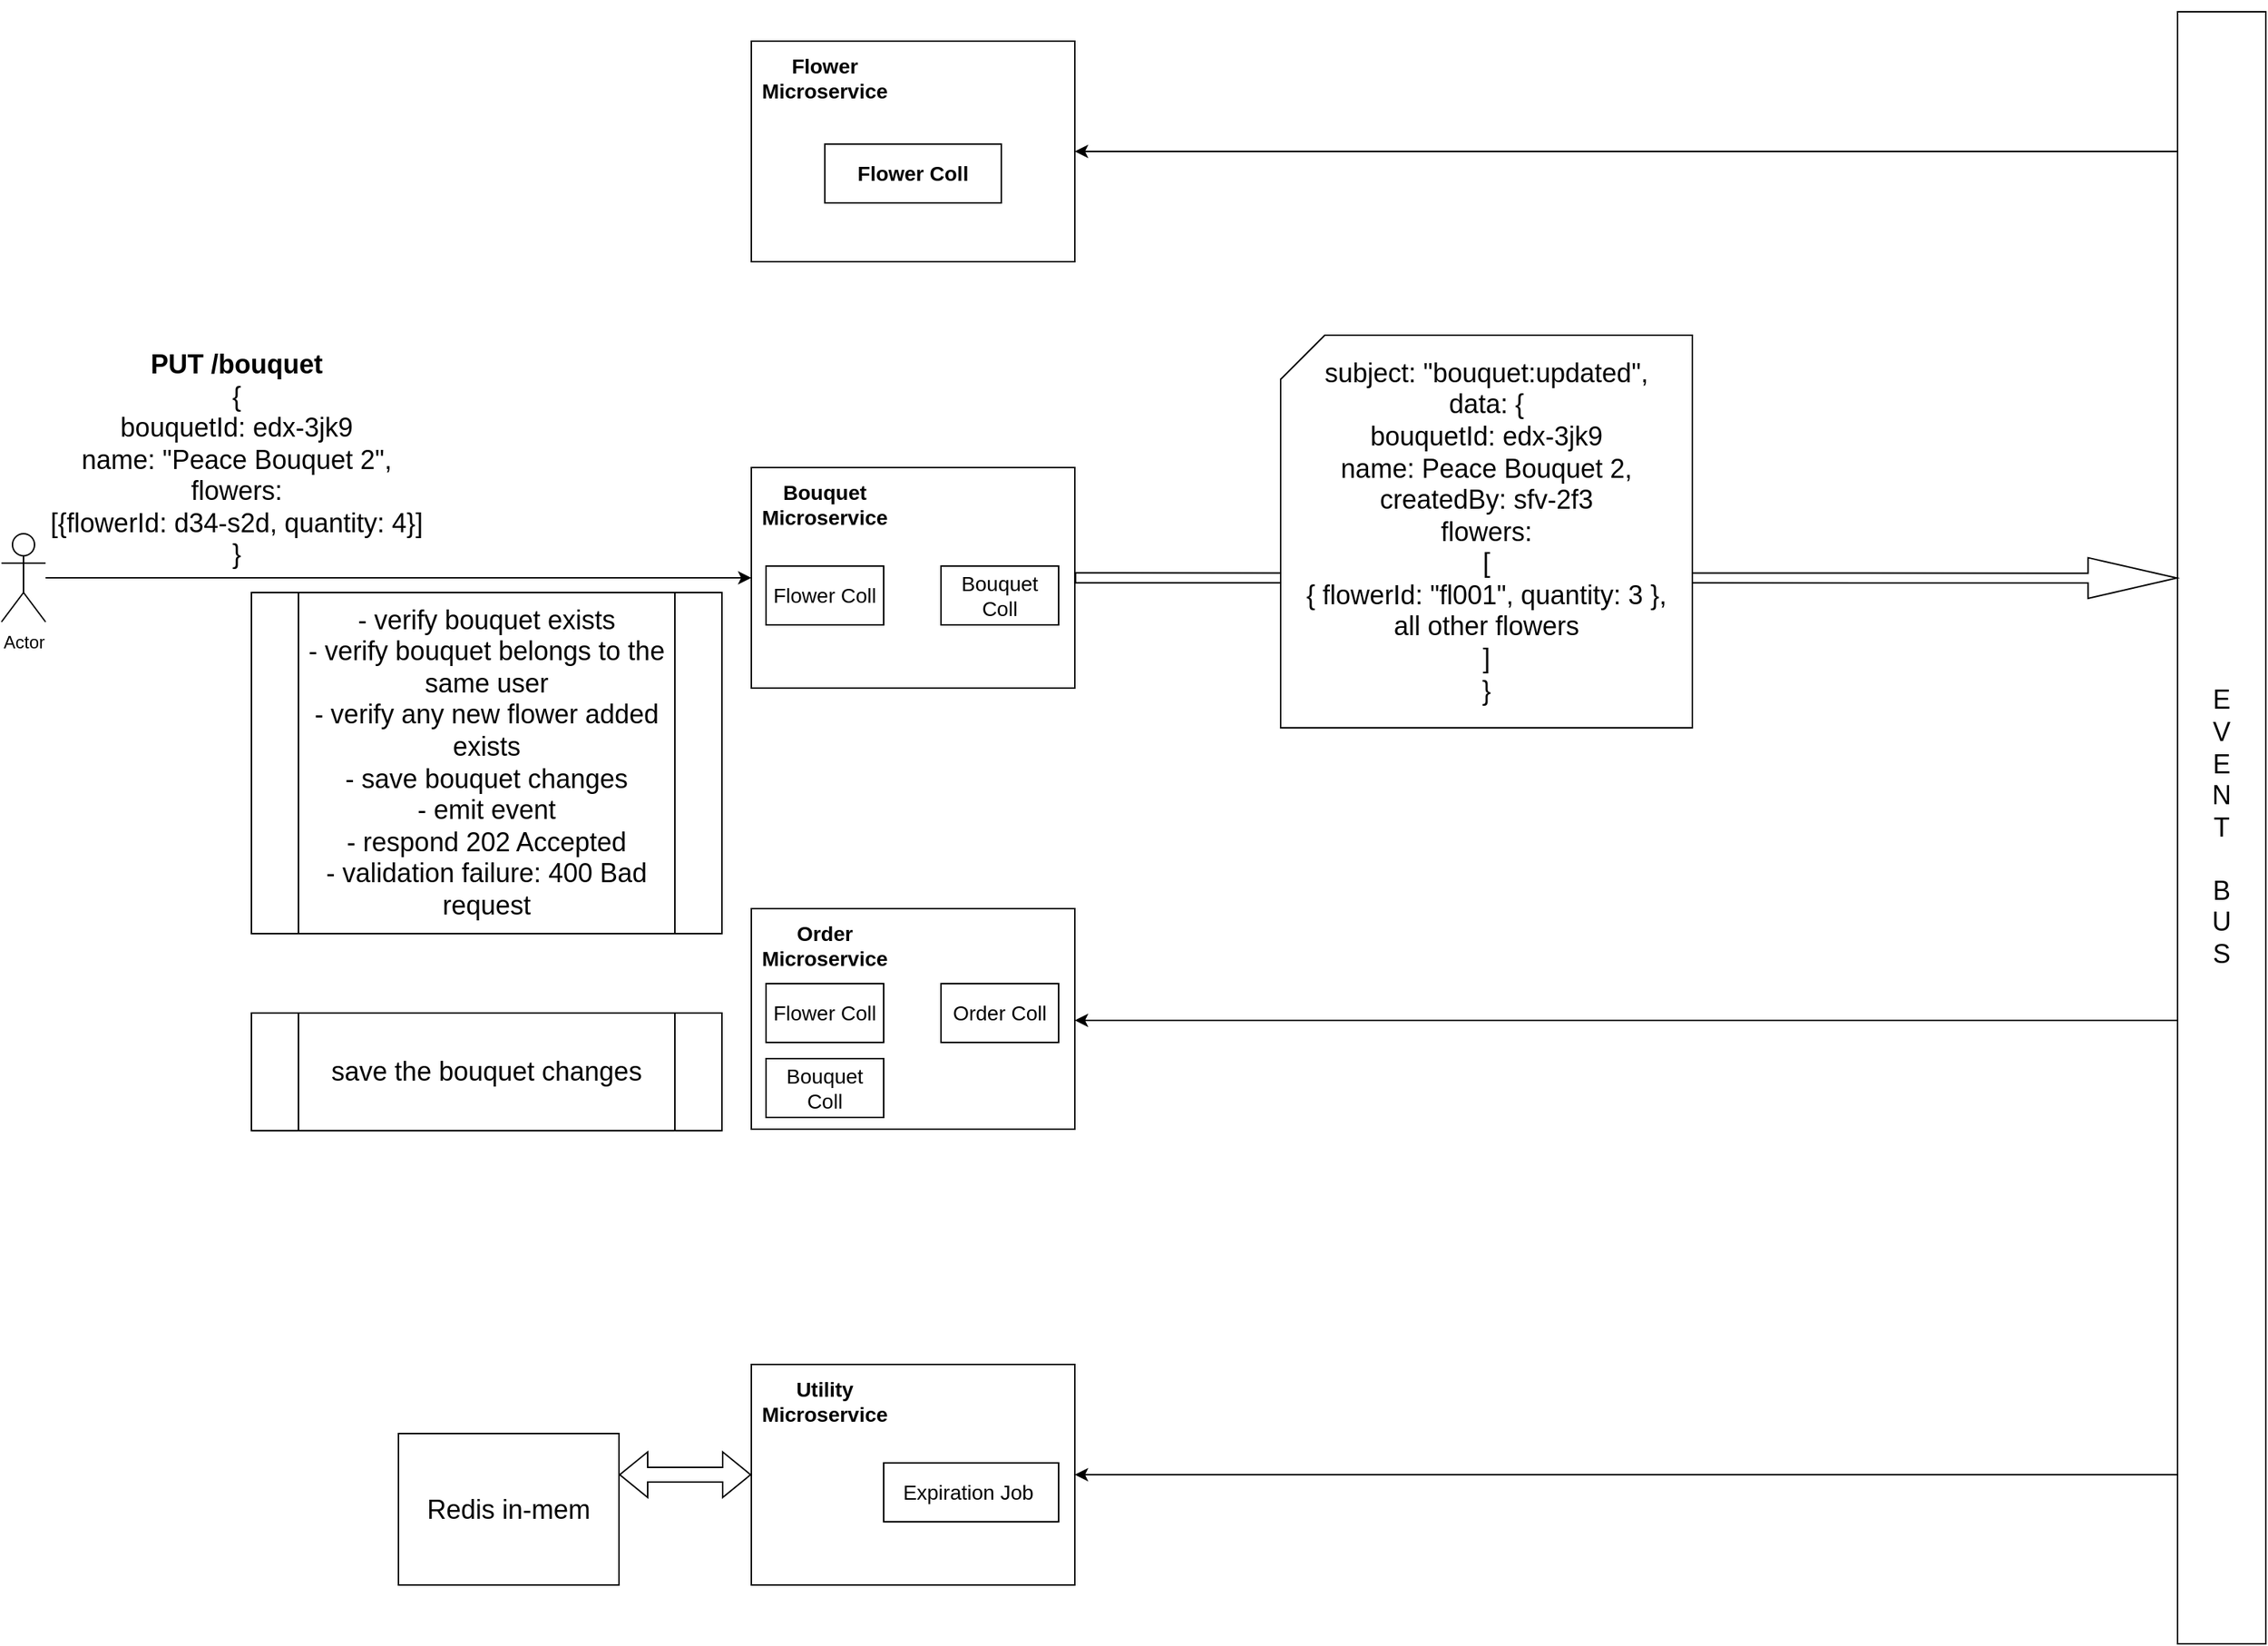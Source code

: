 <mxfile version="19.0.3" type="device"><diagram id="z9EzCmLXQSxuZ-4Axso4" name="Page-1"><mxGraphModel dx="1720" dy="2487" grid="1" gridSize="10" guides="1" tooltips="1" connect="1" arrows="1" fold="1" page="1" pageScale="1" pageWidth="1654" pageHeight="1169" math="0" shadow="0"><root><mxCell id="0"/><mxCell id="1" parent="0"/><mxCell id="CZBQ9HR7Dfr9N-4URWu_-20" style="edgeStyle=orthogonalEdgeStyle;rounded=0;orthogonalLoop=1;jettySize=auto;html=1;entryX=0;entryY=0.5;entryDx=0;entryDy=0;fontSize=12;" parent="1" source="CZBQ9HR7Dfr9N-4URWu_-1" target="CZBQ9HR7Dfr9N-4URWu_-5" edge="1"><mxGeometry relative="1" as="geometry"/></mxCell><mxCell id="CZBQ9HR7Dfr9N-4URWu_-1" value="Actor" style="shape=umlActor;verticalLabelPosition=bottom;verticalAlign=top;html=1;outlineConnect=0;" parent="1" vertex="1"><mxGeometry x="30" y="-785" width="30" height="60" as="geometry"/></mxCell><mxCell id="CZBQ9HR7Dfr9N-4URWu_-2" value="" style="rounded=0;whiteSpace=wrap;html=1;align=center;" parent="1" vertex="1"><mxGeometry x="540" y="-1120" width="220" height="150" as="geometry"/></mxCell><mxCell id="CZBQ9HR7Dfr9N-4URWu_-3" value="&lt;b&gt;&lt;font style=&quot;font-size: 14px;&quot;&gt;Flower Microservice&lt;/font&gt;&lt;/b&gt;" style="text;html=1;strokeColor=none;fillColor=none;align=center;verticalAlign=middle;whiteSpace=wrap;rounded=0;" parent="1" vertex="1"><mxGeometry x="560" y="-1110" width="60" height="30" as="geometry"/></mxCell><mxCell id="CZBQ9HR7Dfr9N-4URWu_-4" value="&lt;b&gt;&lt;font style=&quot;font-size: 14px;&quot;&gt;Flower Coll&lt;/font&gt;&lt;/b&gt;" style="rounded=0;whiteSpace=wrap;html=1;" parent="1" vertex="1"><mxGeometry x="590" y="-1050" width="120" height="40" as="geometry"/></mxCell><mxCell id="CZBQ9HR7Dfr9N-4URWu_-5" value="" style="rounded=0;whiteSpace=wrap;html=1;align=center;" parent="1" vertex="1"><mxGeometry x="540" y="-830" width="220" height="150" as="geometry"/></mxCell><mxCell id="CZBQ9HR7Dfr9N-4URWu_-6" value="&lt;b&gt;&lt;font style=&quot;font-size: 14px;&quot;&gt;Bouquet Microservice&lt;/font&gt;&lt;/b&gt;" style="text;html=1;strokeColor=none;fillColor=none;align=center;verticalAlign=middle;whiteSpace=wrap;rounded=0;" parent="1" vertex="1"><mxGeometry x="560" y="-820" width="60" height="30" as="geometry"/></mxCell><mxCell id="CZBQ9HR7Dfr9N-4URWu_-7" value="&lt;font style=&quot;font-size: 14px;&quot;&gt;Flower Coll&lt;/font&gt;" style="rounded=0;whiteSpace=wrap;html=1;" parent="1" vertex="1"><mxGeometry x="550" y="-763" width="80" height="40" as="geometry"/></mxCell><mxCell id="CZBQ9HR7Dfr9N-4URWu_-8" value="&lt;font style=&quot;font-size: 14px;&quot;&gt;Bouquet Coll&lt;/font&gt;" style="rounded=0;whiteSpace=wrap;html=1;" parent="1" vertex="1"><mxGeometry x="669" y="-763" width="80" height="40" as="geometry"/></mxCell><mxCell id="CZBQ9HR7Dfr9N-4URWu_-9" value="" style="rounded=0;whiteSpace=wrap;html=1;align=center;" parent="1" vertex="1"><mxGeometry x="540" y="-530" width="220" height="150" as="geometry"/></mxCell><mxCell id="CZBQ9HR7Dfr9N-4URWu_-10" value="&lt;font style=&quot;font-size: 14px;&quot;&gt;&lt;b&gt;Order&lt;br&gt;Microservice&lt;/b&gt;&lt;/font&gt;" style="text;html=1;strokeColor=none;fillColor=none;align=center;verticalAlign=middle;whiteSpace=wrap;rounded=0;" parent="1" vertex="1"><mxGeometry x="560" y="-520" width="60" height="30" as="geometry"/></mxCell><mxCell id="CZBQ9HR7Dfr9N-4URWu_-11" value="&lt;font style=&quot;font-size: 14px;&quot;&gt;Flower Coll&lt;/font&gt;" style="rounded=0;whiteSpace=wrap;html=1;" parent="1" vertex="1"><mxGeometry x="550" y="-479" width="80" height="40" as="geometry"/></mxCell><mxCell id="CZBQ9HR7Dfr9N-4URWu_-12" value="&lt;font style=&quot;font-size: 14px;&quot;&gt;Order Coll&lt;/font&gt;" style="rounded=0;whiteSpace=wrap;html=1;" parent="1" vertex="1"><mxGeometry x="669" y="-479" width="80" height="40" as="geometry"/></mxCell><mxCell id="CZBQ9HR7Dfr9N-4URWu_-13" value="" style="rounded=0;whiteSpace=wrap;html=1;align=center;" parent="1" vertex="1"><mxGeometry x="540" y="-220" width="220" height="150" as="geometry"/></mxCell><mxCell id="CZBQ9HR7Dfr9N-4URWu_-14" value="&lt;b&gt;&lt;font style=&quot;font-size: 14px;&quot;&gt;Utility&lt;br&gt;Microservice&lt;/font&gt;&lt;/b&gt;" style="text;html=1;strokeColor=none;fillColor=none;align=center;verticalAlign=middle;whiteSpace=wrap;rounded=0;" parent="1" vertex="1"><mxGeometry x="560" y="-210" width="60" height="30" as="geometry"/></mxCell><mxCell id="CZBQ9HR7Dfr9N-4URWu_-16" value="&lt;font style=&quot;font-size: 14px;&quot;&gt;Expiration Job&amp;nbsp;&lt;/font&gt;" style="rounded=0;whiteSpace=wrap;html=1;" parent="1" vertex="1"><mxGeometry x="630" y="-153" width="119" height="40" as="geometry"/></mxCell><mxCell id="CZBQ9HR7Dfr9N-4URWu_-33" style="edgeStyle=orthogonalEdgeStyle;rounded=0;orthogonalLoop=1;jettySize=auto;html=1;entryX=1;entryY=0.5;entryDx=0;entryDy=0;fontSize=18;" parent="1" edge="1"><mxGeometry relative="1" as="geometry"><mxPoint x="1510" y="-459.0" as="sourcePoint"/><mxPoint x="760" y="-454.0" as="targetPoint"/><Array as="points"><mxPoint x="1510" y="-454"/></Array></mxGeometry></mxCell><mxCell id="CZBQ9HR7Dfr9N-4URWu_-35" style="edgeStyle=orthogonalEdgeStyle;rounded=0;orthogonalLoop=1;jettySize=auto;html=1;entryX=1;entryY=0.5;entryDx=0;entryDy=0;fontSize=18;" parent="1" source="CZBQ9HR7Dfr9N-4URWu_-17" target="CZBQ9HR7Dfr9N-4URWu_-13" edge="1"><mxGeometry relative="1" as="geometry"><Array as="points"><mxPoint x="1330" y="-145"/><mxPoint x="1330" y="-145"/></Array></mxGeometry></mxCell><mxCell id="4OIm-i9QRTI9_fVuEgan-6" style="edgeStyle=orthogonalEdgeStyle;rounded=0;orthogonalLoop=1;jettySize=auto;html=1;exitX=0.5;exitY=0;exitDx=0;exitDy=0;entryX=1;entryY=0.5;entryDx=0;entryDy=0;fontSize=18;" parent="1" source="CZBQ9HR7Dfr9N-4URWu_-17" target="CZBQ9HR7Dfr9N-4URWu_-2" edge="1"><mxGeometry relative="1" as="geometry"><Array as="points"><mxPoint x="1540" y="-1045"/></Array></mxGeometry></mxCell><mxCell id="CZBQ9HR7Dfr9N-4URWu_-17" value="&lt;font style=&quot;font-size: 18px;&quot;&gt;E&lt;br&gt;V&lt;br&gt;E&lt;br&gt;N&lt;br&gt;T&lt;br&gt;&lt;br&gt;B&lt;br&gt;U&lt;br&gt;S&lt;/font&gt;" style="rounded=0;whiteSpace=wrap;html=1;" parent="1" vertex="1"><mxGeometry x="1510" y="-1140" width="60" height="1110" as="geometry"/></mxCell><mxCell id="CZBQ9HR7Dfr9N-4URWu_-21" value="&lt;font style=&quot;&quot;&gt;&lt;font style=&quot;font-size: 18px;&quot;&gt;&lt;b&gt;PUT /bouquet&lt;/b&gt;&lt;br&gt;{&lt;br&gt;bouquetId: edx-3jk9&lt;br&gt;name: &quot;Peace Bouquet 2&quot;,&lt;br&gt;flowers: &lt;br&gt;[{flowerId: d34-s2d, quantity: 4}]&lt;br&gt;}&lt;/font&gt;&lt;br&gt;&lt;/font&gt;" style="text;html=1;strokeColor=none;fillColor=none;align=center;verticalAlign=middle;whiteSpace=wrap;rounded=0;fontSize=12;" parent="1" vertex="1"><mxGeometry x="60" y="-850" width="260" height="30" as="geometry"/></mxCell><mxCell id="CZBQ9HR7Dfr9N-4URWu_-25" value="- verify bouquet exists&lt;br&gt;- verify bouquet belongs to the same user&lt;br&gt;- verify any new flower added exists&lt;br&gt;- save bouquet changes&lt;br&gt;- emit event&lt;br&gt;- respond 202 Accepted&lt;br&gt;- validation failure: 400 Bad request" style="shape=process;whiteSpace=wrap;html=1;backgroundOutline=1;fontSize=18;" parent="1" vertex="1"><mxGeometry x="200" y="-745" width="320" height="232" as="geometry"/></mxCell><mxCell id="CZBQ9HR7Dfr9N-4URWu_-28" value="" style="shape=flexArrow;endArrow=classic;html=1;rounded=0;fontSize=18;exitX=1;exitY=0.5;exitDx=0;exitDy=0;width=6.667;endSize=19.783;entryX=0;entryY=0.347;entryDx=0;entryDy=0;entryPerimeter=0;" parent="1" source="CZBQ9HR7Dfr9N-4URWu_-5" target="CZBQ9HR7Dfr9N-4URWu_-17" edge="1"><mxGeometry width="50" height="50" relative="1" as="geometry"><mxPoint x="1040" y="-800" as="sourcePoint"/><mxPoint x="1500" y="-780" as="targetPoint"/></mxGeometry></mxCell><mxCell id="CZBQ9HR7Dfr9N-4URWu_-27" value="subject: &quot;bouquet:updated&quot;,&lt;br&gt;data: {&lt;br&gt;bouquetId: edx-3jk9&lt;br&gt;name: Peace Bouquet 2,&lt;br&gt;createdBy: sfv-2f3&lt;br&gt;flowers:&lt;br&gt;[&lt;br&gt;{ flowerId: &quot;fl001&quot;, quantity: 3 },&lt;br&gt;all other flowers&lt;br&gt;]&lt;br&gt;}" style="shape=card;whiteSpace=wrap;html=1;fontSize=18;" parent="1" vertex="1"><mxGeometry x="900" y="-920" width="280" height="267" as="geometry"/></mxCell><mxCell id="CZBQ9HR7Dfr9N-4URWu_-37" value="save the bouquet changes" style="shape=process;whiteSpace=wrap;html=1;backgroundOutline=1;fontSize=18;" parent="1" vertex="1"><mxGeometry x="200" y="-459" width="320" height="80" as="geometry"/></mxCell><mxCell id="CZBQ9HR7Dfr9N-4URWu_-38" value="Redis in-mem" style="rounded=0;whiteSpace=wrap;html=1;fontSize=18;" parent="1" vertex="1"><mxGeometry x="300" y="-173" width="150" height="103" as="geometry"/></mxCell><mxCell id="CZBQ9HR7Dfr9N-4URWu_-41" value="" style="shape=flexArrow;endArrow=classic;startArrow=classic;html=1;rounded=0;fontSize=18;entryX=0;entryY=0.5;entryDx=0;entryDy=0;" parent="1" target="CZBQ9HR7Dfr9N-4URWu_-13" edge="1"><mxGeometry width="100" height="100" relative="1" as="geometry"><mxPoint x="450" y="-145" as="sourcePoint"/><mxPoint x="840" y="-380" as="targetPoint"/></mxGeometry></mxCell><mxCell id="4OIm-i9QRTI9_fVuEgan-4" value="&lt;font style=&quot;font-size: 14px;&quot;&gt;Bouquet Coll&lt;/font&gt;" style="rounded=0;whiteSpace=wrap;html=1;" parent="1" vertex="1"><mxGeometry x="550" y="-428" width="80" height="40" as="geometry"/></mxCell></root></mxGraphModel></diagram></mxfile>